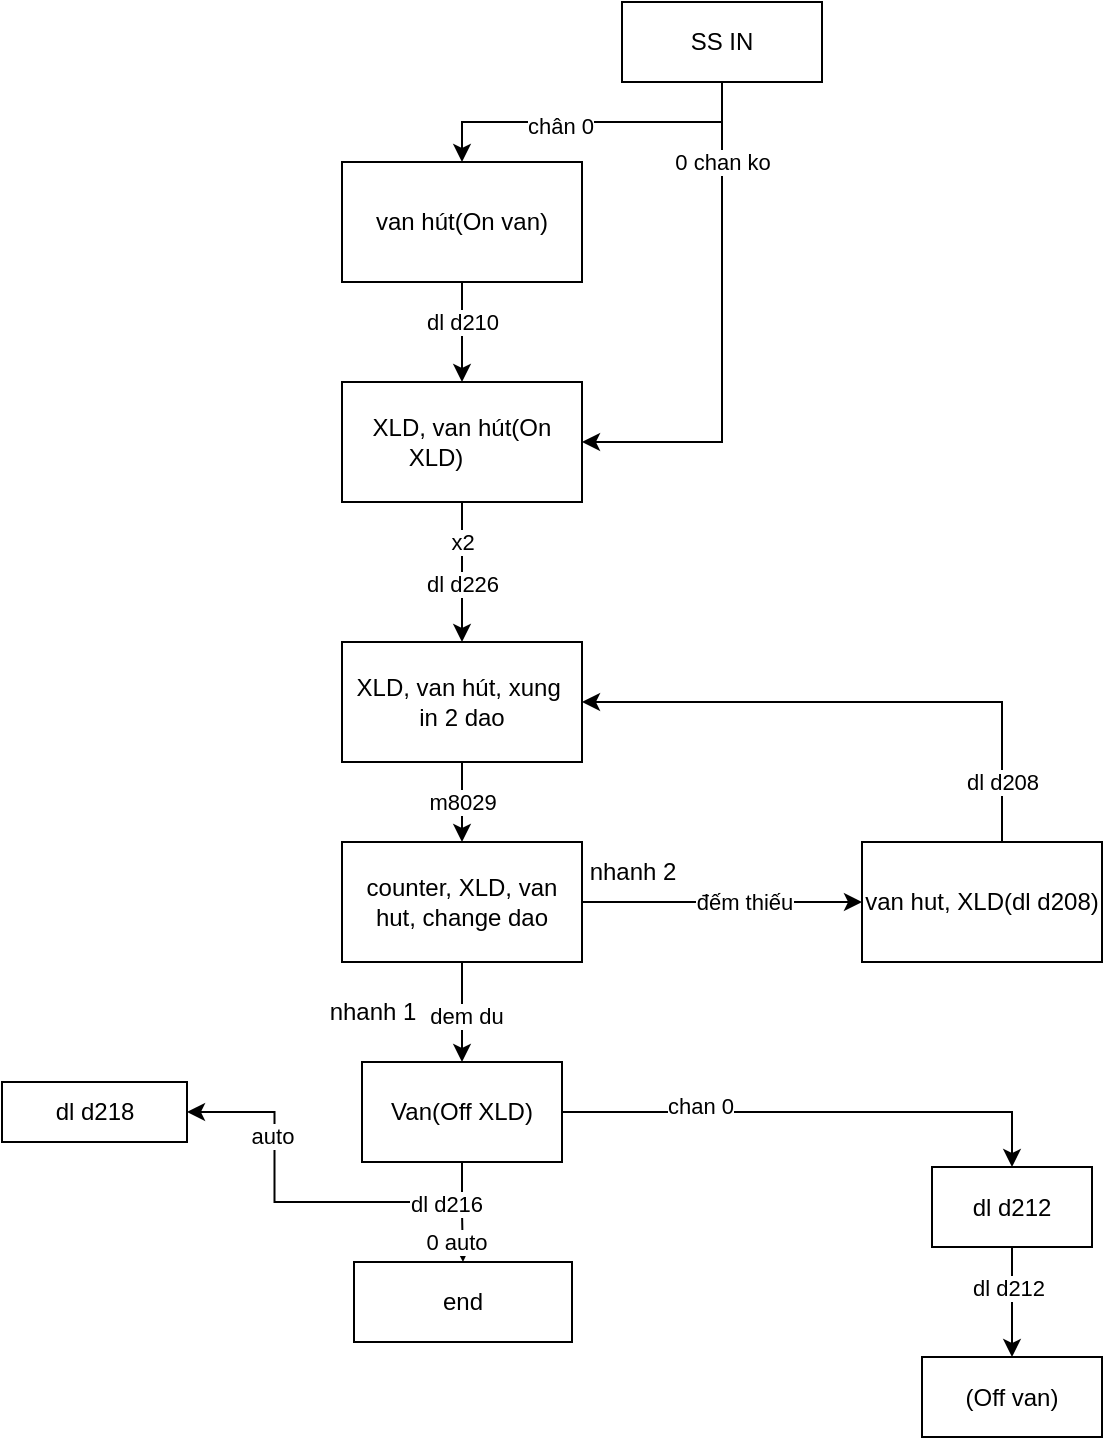 <mxfile version="23.1.6" type="github">
  <diagram name="Trang-1" id="1H3SK76nEYsDpkZw7GPR">
    <mxGraphModel dx="1050" dy="522" grid="1" gridSize="10" guides="1" tooltips="1" connect="1" arrows="1" fold="1" page="0" pageScale="1" pageWidth="827" pageHeight="1169" math="0" shadow="0">
      <root>
        <mxCell id="0" />
        <mxCell id="1" parent="0" />
        <mxCell id="hQP3FQ12rukSdfMBOgLU-1" style="edgeStyle=orthogonalEdgeStyle;rounded=0;orthogonalLoop=1;jettySize=auto;html=1;exitX=0.5;exitY=1;exitDx=0;exitDy=0;" parent="1" source="hQP3FQ12rukSdfMBOgLU-5" target="hQP3FQ12rukSdfMBOgLU-8" edge="1">
          <mxGeometry relative="1" as="geometry" />
        </mxCell>
        <mxCell id="hQP3FQ12rukSdfMBOgLU-2" value="chân 0" style="edgeLabel;html=1;align=center;verticalAlign=middle;resizable=0;points=[];" parent="hQP3FQ12rukSdfMBOgLU-1" vertex="1" connectable="0">
          <mxGeometry x="0.195" y="2" relative="1" as="geometry">
            <mxPoint as="offset" />
          </mxGeometry>
        </mxCell>
        <mxCell id="hQP3FQ12rukSdfMBOgLU-3" style="edgeStyle=orthogonalEdgeStyle;rounded=0;orthogonalLoop=1;jettySize=auto;html=1;exitX=0.5;exitY=1;exitDx=0;exitDy=0;entryX=1;entryY=0.5;entryDx=0;entryDy=0;" parent="1" source="hQP3FQ12rukSdfMBOgLU-5" target="hQP3FQ12rukSdfMBOgLU-12" edge="1">
          <mxGeometry relative="1" as="geometry" />
        </mxCell>
        <mxCell id="hQP3FQ12rukSdfMBOgLU-4" value="0 chan ko" style="edgeLabel;html=1;align=center;verticalAlign=middle;resizable=0;points=[];" parent="hQP3FQ12rukSdfMBOgLU-3" vertex="1" connectable="0">
          <mxGeometry x="-0.304" y="-2" relative="1" as="geometry">
            <mxPoint x="2" y="-47" as="offset" />
          </mxGeometry>
        </mxCell>
        <mxCell id="hQP3FQ12rukSdfMBOgLU-5" value="SS IN" style="whiteSpace=wrap;html=1;" parent="1" vertex="1">
          <mxGeometry x="380" y="90" width="100" height="40" as="geometry" />
        </mxCell>
        <mxCell id="hQP3FQ12rukSdfMBOgLU-6" style="edgeStyle=orthogonalEdgeStyle;rounded=0;orthogonalLoop=1;jettySize=auto;html=1;exitX=0.5;exitY=1;exitDx=0;exitDy=0;entryX=0.5;entryY=0;entryDx=0;entryDy=0;" parent="1" source="hQP3FQ12rukSdfMBOgLU-8" target="hQP3FQ12rukSdfMBOgLU-12" edge="1">
          <mxGeometry relative="1" as="geometry" />
        </mxCell>
        <mxCell id="hQP3FQ12rukSdfMBOgLU-7" value="dl d210" style="edgeLabel;html=1;align=center;verticalAlign=middle;resizable=0;points=[];" parent="hQP3FQ12rukSdfMBOgLU-6" vertex="1" connectable="0">
          <mxGeometry x="-0.608" y="-2" relative="1" as="geometry">
            <mxPoint x="2" y="10" as="offset" />
          </mxGeometry>
        </mxCell>
        <mxCell id="hQP3FQ12rukSdfMBOgLU-8" value="van hút(On van)" style="whiteSpace=wrap;html=1;" parent="1" vertex="1">
          <mxGeometry x="240" y="170" width="120" height="60" as="geometry" />
        </mxCell>
        <mxCell id="X85F0P_P6Ew8AHuZvepl-1" style="edgeStyle=orthogonalEdgeStyle;rounded=0;orthogonalLoop=1;jettySize=auto;html=1;exitX=0.5;exitY=1;exitDx=0;exitDy=0;entryX=0.5;entryY=0;entryDx=0;entryDy=0;" parent="1" source="hQP3FQ12rukSdfMBOgLU-12" target="hQP3FQ12rukSdfMBOgLU-20" edge="1">
          <mxGeometry relative="1" as="geometry" />
        </mxCell>
        <mxCell id="X85F0P_P6Ew8AHuZvepl-3" value="x2" style="edgeLabel;html=1;align=center;verticalAlign=middle;resizable=0;points=[];" parent="X85F0P_P6Ew8AHuZvepl-1" vertex="1" connectable="0">
          <mxGeometry x="-0.574" y="-2" relative="1" as="geometry">
            <mxPoint x="2" y="5" as="offset" />
          </mxGeometry>
        </mxCell>
        <mxCell id="X85F0P_P6Ew8AHuZvepl-4" value="dl d226" style="edgeLabel;html=1;align=center;verticalAlign=middle;resizable=0;points=[];" parent="X85F0P_P6Ew8AHuZvepl-1" vertex="1" connectable="0">
          <mxGeometry x="0.014" y="2" relative="1" as="geometry">
            <mxPoint x="-2" y="5" as="offset" />
          </mxGeometry>
        </mxCell>
        <mxCell id="hQP3FQ12rukSdfMBOgLU-12" value="XLD, van hút(On XLD)&lt;span style=&quot;white-space: pre;&quot;&gt;&#x9;&lt;/span&gt;" style="whiteSpace=wrap;html=1;" parent="1" vertex="1">
          <mxGeometry x="240" y="280" width="120" height="60" as="geometry" />
        </mxCell>
        <mxCell id="hQP3FQ12rukSdfMBOgLU-18" style="edgeStyle=orthogonalEdgeStyle;rounded=0;orthogonalLoop=1;jettySize=auto;html=1;exitX=0.5;exitY=1;exitDx=0;exitDy=0;entryX=0.5;entryY=0;entryDx=0;entryDy=0;" parent="1" source="hQP3FQ12rukSdfMBOgLU-20" target="hQP3FQ12rukSdfMBOgLU-26" edge="1">
          <mxGeometry relative="1" as="geometry" />
        </mxCell>
        <mxCell id="hQP3FQ12rukSdfMBOgLU-19" value="m8029" style="edgeLabel;html=1;align=center;verticalAlign=middle;resizable=0;points=[];" parent="hQP3FQ12rukSdfMBOgLU-18" vertex="1" connectable="0">
          <mxGeometry x="-0.424" relative="1" as="geometry">
            <mxPoint y="8" as="offset" />
          </mxGeometry>
        </mxCell>
        <mxCell id="hQP3FQ12rukSdfMBOgLU-20" value="XLD, van hút, xung&amp;nbsp; in 2 dao" style="whiteSpace=wrap;html=1;" parent="1" vertex="1">
          <mxGeometry x="240" y="410" width="120" height="60" as="geometry" />
        </mxCell>
        <mxCell id="hQP3FQ12rukSdfMBOgLU-24" style="edgeStyle=orthogonalEdgeStyle;rounded=0;orthogonalLoop=1;jettySize=auto;html=1;exitX=1;exitY=0.5;exitDx=0;exitDy=0;entryX=0;entryY=0.5;entryDx=0;entryDy=0;" parent="1" source="hQP3FQ12rukSdfMBOgLU-26" target="hQP3FQ12rukSdfMBOgLU-52" edge="1">
          <mxGeometry relative="1" as="geometry" />
        </mxCell>
        <mxCell id="hQP3FQ12rukSdfMBOgLU-25" value="đếm thiếu" style="edgeLabel;html=1;align=center;verticalAlign=middle;resizable=0;points=[];" parent="hQP3FQ12rukSdfMBOgLU-24" vertex="1" connectable="0">
          <mxGeometry x="-0.003" y="-3" relative="1" as="geometry">
            <mxPoint x="11" y="-3" as="offset" />
          </mxGeometry>
        </mxCell>
        <mxCell id="6J5FOC5wHPRJW0wVc9_d-8" style="edgeStyle=orthogonalEdgeStyle;rounded=0;orthogonalLoop=1;jettySize=auto;html=1;exitX=0.5;exitY=1;exitDx=0;exitDy=0;entryX=0.5;entryY=0;entryDx=0;entryDy=0;" edge="1" parent="1" source="hQP3FQ12rukSdfMBOgLU-26" target="6J5FOC5wHPRJW0wVc9_d-7">
          <mxGeometry relative="1" as="geometry" />
        </mxCell>
        <mxCell id="6J5FOC5wHPRJW0wVc9_d-10" value="dem du" style="edgeLabel;html=1;align=center;verticalAlign=middle;resizable=0;points=[];" vertex="1" connectable="0" parent="6J5FOC5wHPRJW0wVc9_d-8">
          <mxGeometry x="0.072" y="2" relative="1" as="geometry">
            <mxPoint as="offset" />
          </mxGeometry>
        </mxCell>
        <mxCell id="hQP3FQ12rukSdfMBOgLU-26" value="counter, XLD, van hut, change dao" style="whiteSpace=wrap;html=1;" parent="1" vertex="1">
          <mxGeometry x="240" y="510" width="120" height="60" as="geometry" />
        </mxCell>
        <mxCell id="hQP3FQ12rukSdfMBOgLU-49" style="edgeStyle=orthogonalEdgeStyle;rounded=0;orthogonalLoop=1;jettySize=auto;html=1;exitX=0.5;exitY=0;exitDx=0;exitDy=0;entryX=1;entryY=0.5;entryDx=0;entryDy=0;" parent="1" source="hQP3FQ12rukSdfMBOgLU-52" target="hQP3FQ12rukSdfMBOgLU-20" edge="1">
          <mxGeometry relative="1" as="geometry">
            <mxPoint x="380" y="460" as="targetPoint" />
            <Array as="points">
              <mxPoint x="570" y="440" />
            </Array>
          </mxGeometry>
        </mxCell>
        <mxCell id="hQP3FQ12rukSdfMBOgLU-68" value="dl d208" style="edgeLabel;html=1;align=center;verticalAlign=middle;resizable=0;points=[];" parent="hQP3FQ12rukSdfMBOgLU-49" vertex="1" connectable="0">
          <mxGeometry x="-0.831" y="-1" relative="1" as="geometry">
            <mxPoint x="-1" y="-16" as="offset" />
          </mxGeometry>
        </mxCell>
        <mxCell id="hQP3FQ12rukSdfMBOgLU-63" style="edgeStyle=orthogonalEdgeStyle;rounded=0;orthogonalLoop=1;jettySize=auto;html=1;exitX=0;exitY=0.5;exitDx=0;exitDy=0;entryX=0;entryY=0.5;entryDx=0;entryDy=0;" parent="1" edge="1">
          <mxGeometry relative="1" as="geometry">
            <Array as="points">
              <mxPoint x="70" y="640" />
              <mxPoint x="-20" y="640" />
              <mxPoint x="-20" y="110" />
            </Array>
          </mxGeometry>
        </mxCell>
        <mxCell id="X85F0P_P6Ew8AHuZvepl-10" value="dl d218" style="edgeLabel;html=1;align=center;verticalAlign=middle;resizable=0;points=[];" parent="hQP3FQ12rukSdfMBOgLU-63" vertex="1" connectable="0">
          <mxGeometry x="-0.827" y="2" relative="1" as="geometry">
            <mxPoint x="39" y="-2" as="offset" />
          </mxGeometry>
        </mxCell>
        <mxCell id="4lIK1VwBoBtm0wZslQfW-13" value="dl d212" style="whiteSpace=wrap;html=1;" parent="1" vertex="1">
          <mxGeometry x="535" y="672.5" width="80" height="40" as="geometry" />
        </mxCell>
        <mxCell id="hQP3FQ12rukSdfMBOgLU-52" value="van hut, XLD(dl d208)" style="whiteSpace=wrap;html=1;" parent="1" vertex="1">
          <mxGeometry x="500" y="510" width="120" height="60" as="geometry" />
        </mxCell>
        <mxCell id="hQP3FQ12rukSdfMBOgLU-61" value="nhanh 1" style="text;html=1;align=center;verticalAlign=middle;resizable=0;points=[];autosize=1;strokeColor=none;fillColor=none;" parent="1" vertex="1">
          <mxGeometry x="220" y="580" width="70" height="30" as="geometry" />
        </mxCell>
        <mxCell id="hQP3FQ12rukSdfMBOgLU-64" value="dl d218" style="whiteSpace=wrap;html=1;" parent="1" vertex="1">
          <mxGeometry x="70" y="630" width="92.5" height="30" as="geometry" />
        </mxCell>
        <mxCell id="hQP3FQ12rukSdfMBOgLU-67" value="nhanh 2" style="text;html=1;align=center;verticalAlign=middle;resizable=0;points=[];autosize=1;strokeColor=none;fillColor=none;" parent="1" vertex="1">
          <mxGeometry x="350" y="510" width="70" height="30" as="geometry" />
        </mxCell>
        <mxCell id="6J5FOC5wHPRJW0wVc9_d-2" style="edgeStyle=orthogonalEdgeStyle;rounded=0;orthogonalLoop=1;jettySize=auto;html=1;exitX=0.5;exitY=1;exitDx=0;exitDy=0;entryX=0.5;entryY=0;entryDx=0;entryDy=0;" edge="1" parent="1" source="4lIK1VwBoBtm0wZslQfW-13" target="6J5FOC5wHPRJW0wVc9_d-1">
          <mxGeometry relative="1" as="geometry" />
        </mxCell>
        <mxCell id="6J5FOC5wHPRJW0wVc9_d-3" value="dl d212" style="edgeLabel;html=1;align=center;verticalAlign=middle;resizable=0;points=[];" vertex="1" connectable="0" parent="6J5FOC5wHPRJW0wVc9_d-2">
          <mxGeometry x="-0.28" y="-2" relative="1" as="geometry">
            <mxPoint as="offset" />
          </mxGeometry>
        </mxCell>
        <mxCell id="4lIK1VwBoBtm0wZslQfW-20" value="end" style="whiteSpace=wrap;html=1;" parent="1" vertex="1">
          <mxGeometry x="246" y="720" width="109" height="40" as="geometry" />
        </mxCell>
        <mxCell id="6J5FOC5wHPRJW0wVc9_d-1" value="(Off van)" style="whiteSpace=wrap;html=1;" vertex="1" parent="1">
          <mxGeometry x="530" y="767.5" width="90" height="40" as="geometry" />
        </mxCell>
        <mxCell id="6J5FOC5wHPRJW0wVc9_d-11" style="edgeStyle=orthogonalEdgeStyle;rounded=0;orthogonalLoop=1;jettySize=auto;html=1;exitX=1;exitY=0.5;exitDx=0;exitDy=0;entryX=0.5;entryY=0;entryDx=0;entryDy=0;" edge="1" parent="1" source="6J5FOC5wHPRJW0wVc9_d-7" target="4lIK1VwBoBtm0wZslQfW-13">
          <mxGeometry relative="1" as="geometry" />
        </mxCell>
        <mxCell id="6J5FOC5wHPRJW0wVc9_d-12" value="chan 0" style="edgeLabel;html=1;align=center;verticalAlign=middle;resizable=0;points=[];" vertex="1" connectable="0" parent="6J5FOC5wHPRJW0wVc9_d-11">
          <mxGeometry x="-0.452" y="3" relative="1" as="geometry">
            <mxPoint as="offset" />
          </mxGeometry>
        </mxCell>
        <mxCell id="6J5FOC5wHPRJW0wVc9_d-13" style="edgeStyle=orthogonalEdgeStyle;rounded=0;orthogonalLoop=1;jettySize=auto;html=1;exitX=0.5;exitY=1;exitDx=0;exitDy=0;entryX=0.5;entryY=0;entryDx=0;entryDy=0;" edge="1" parent="1" source="6J5FOC5wHPRJW0wVc9_d-7" target="4lIK1VwBoBtm0wZslQfW-20">
          <mxGeometry relative="1" as="geometry">
            <mxPoint x="305.5" y="700" as="targetPoint" />
          </mxGeometry>
        </mxCell>
        <mxCell id="6J5FOC5wHPRJW0wVc9_d-18" value="0 auto" style="edgeLabel;html=1;align=center;verticalAlign=middle;resizable=0;points=[];" vertex="1" connectable="0" parent="6J5FOC5wHPRJW0wVc9_d-13">
          <mxGeometry x="0.613" y="-4" relative="1" as="geometry">
            <mxPoint as="offset" />
          </mxGeometry>
        </mxCell>
        <mxCell id="6J5FOC5wHPRJW0wVc9_d-16" style="edgeStyle=orthogonalEdgeStyle;rounded=0;orthogonalLoop=1;jettySize=auto;html=1;exitX=0.5;exitY=1;exitDx=0;exitDy=0;entryX=1;entryY=0.5;entryDx=0;entryDy=0;" edge="1" parent="1" source="6J5FOC5wHPRJW0wVc9_d-7" target="hQP3FQ12rukSdfMBOgLU-64">
          <mxGeometry relative="1" as="geometry" />
        </mxCell>
        <mxCell id="6J5FOC5wHPRJW0wVc9_d-17" value="auto" style="edgeLabel;html=1;align=center;verticalAlign=middle;resizable=0;points=[];" vertex="1" connectable="0" parent="6J5FOC5wHPRJW0wVc9_d-16">
          <mxGeometry x="0.459" y="2" relative="1" as="geometry">
            <mxPoint as="offset" />
          </mxGeometry>
        </mxCell>
        <mxCell id="6J5FOC5wHPRJW0wVc9_d-19" value="dl d216" style="edgeLabel;html=1;align=center;verticalAlign=middle;resizable=0;points=[];" vertex="1" connectable="0" parent="6J5FOC5wHPRJW0wVc9_d-16">
          <mxGeometry x="-0.725" y="1" relative="1" as="geometry">
            <mxPoint as="offset" />
          </mxGeometry>
        </mxCell>
        <mxCell id="6J5FOC5wHPRJW0wVc9_d-7" value="Van(Off XLD)" style="whiteSpace=wrap;html=1;" vertex="1" parent="1">
          <mxGeometry x="250" y="620" width="100" height="50" as="geometry" />
        </mxCell>
        <mxCell id="6J5FOC5wHPRJW0wVc9_d-5" style="edgeStyle=orthogonalEdgeStyle;rounded=0;orthogonalLoop=1;jettySize=auto;html=1;exitX=0.5;exitY=1;exitDx=0;exitDy=0;" edge="1" parent="1" target="4lIK1VwBoBtm0wZslQfW-20">
          <mxGeometry relative="1" as="geometry" />
        </mxCell>
        <mxCell id="6J5FOC5wHPRJW0wVc9_d-6" value="0 auto" style="edgeLabel;html=1;align=center;verticalAlign=middle;resizable=0;points=[];" connectable="0" vertex="1" parent="6J5FOC5wHPRJW0wVc9_d-5">
          <mxGeometry x="-0.328" y="5" relative="1" as="geometry">
            <mxPoint as="offset" />
          </mxGeometry>
        </mxCell>
      </root>
    </mxGraphModel>
  </diagram>
</mxfile>
